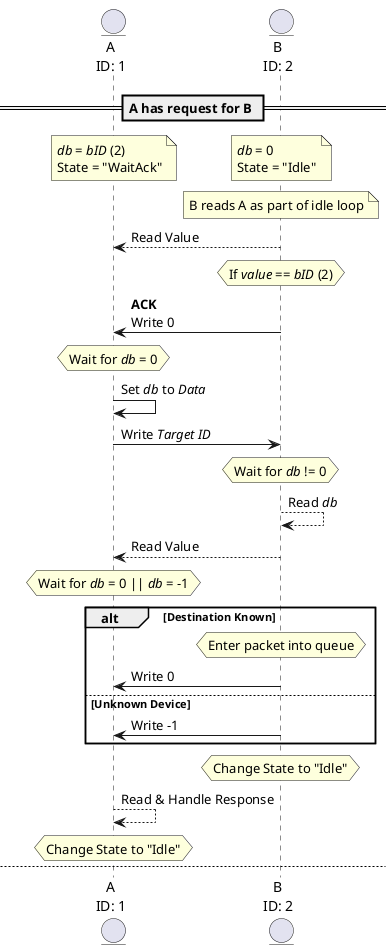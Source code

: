@startuml
'https://plantuml.com/sequence-diagram
!pragma layout smetana

entity "A\nID: 1" as A
entity "B\nID: 2" as B

== A has request for B ==
note over A: //db// = //bID// (2)\nState = "WaitAck"
/ note over B: //db// = 0\nState = "Idle"
note over B: B reads A as part of idle loop
B --> A: Read Value
hnote over B: If //value// == //bID// (2)
B -> A: **ACK**\nWrite 0

hnote over A: Wait for //db// = 0

A -> A: Set //db// to //Data//
A -> B: Write //Target ID//

hnote over B: Wait for //db// != 0
B --> B: Read //db//
B --> A: Read Value
hnote over A: Wait for //db// = 0 || //db// = -1
alt Destination Known
    hnote over B: Enter packet into queue
    B -> A: Write 0
else Unknown Device
    B -> A: Write -1
end

hnote over B: Change State to "Idle"
A --> A: Read & Handle Response
hnote over A: Change State to "Idle"






newpage
== A is newly connected to B ==
note over A: //db// = 0\nState = "Idle"
/ note over B: //db// = 0\nState = "Idle"
note over A: A discovers B as part of idle loop

A ->o B: **Introduction Request**\nTarget: bID\nData: aID

@enduml
